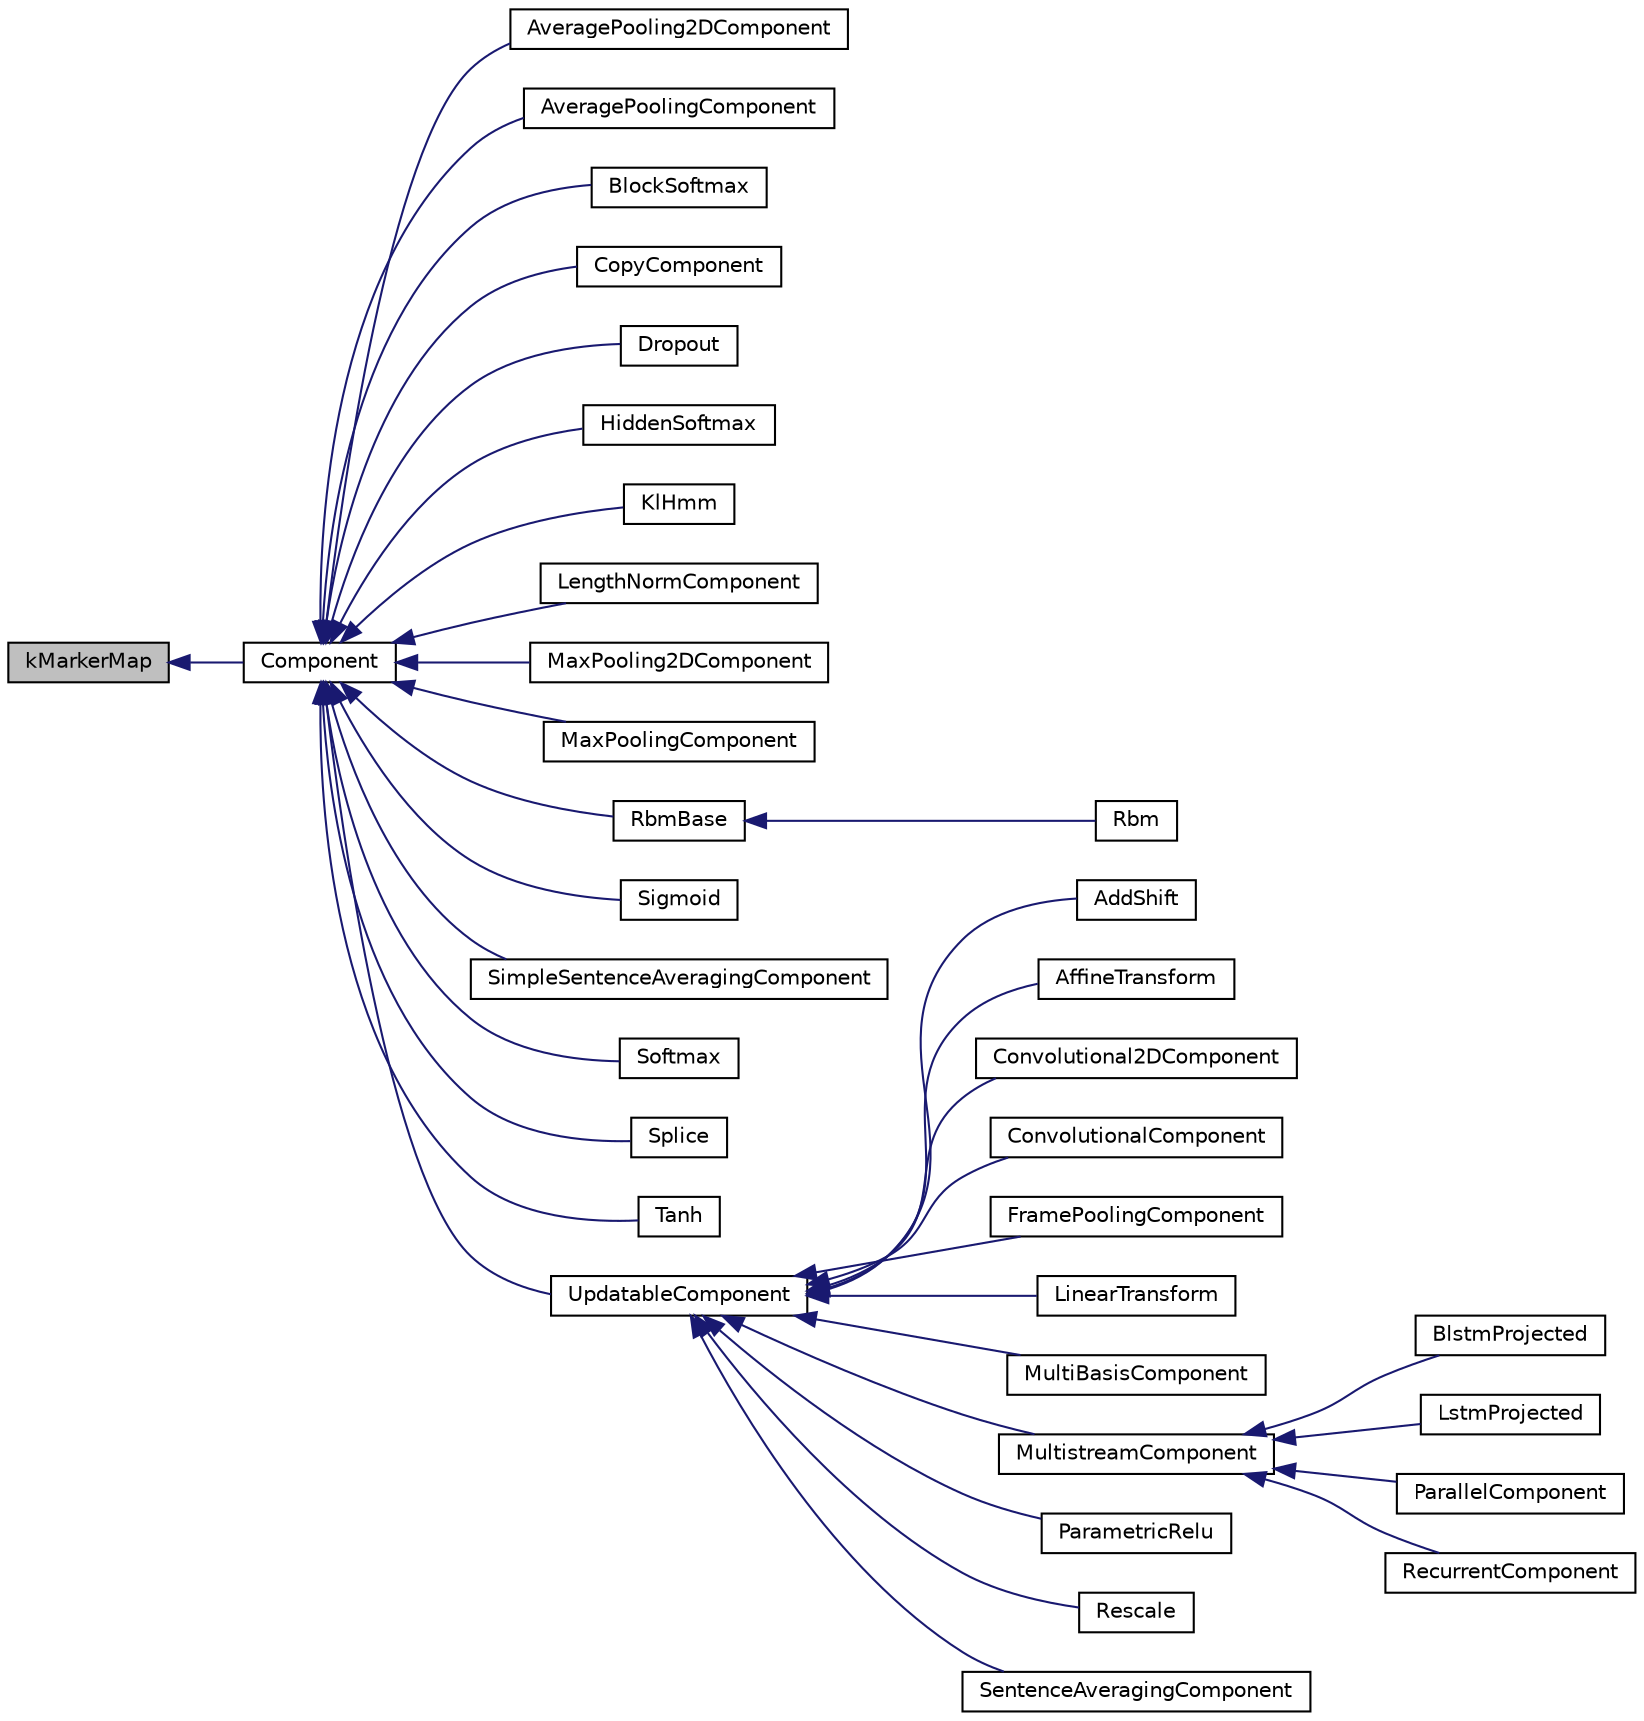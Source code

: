 digraph "kMarkerMap"
{
  edge [fontname="Helvetica",fontsize="10",labelfontname="Helvetica",labelfontsize="10"];
  node [fontname="Helvetica",fontsize="10",shape=record];
  rankdir="LR";
  Node0 [label="kMarkerMap",height=0.2,width=0.4,color="black", fillcolor="grey75", style="filled", fontcolor="black"];
  Node0 -> Node1 [dir="back",color="midnightblue",fontsize="10",style="solid",fontname="Helvetica"];
  Node1 [label="Component",height=0.2,width=0.4,color="black", fillcolor="white", style="filled",URL="$structkaldi_1_1nnet1_1_1Component.html",tooltip="Abstract class, building block of the network. "];
  Node1 -> Node2 [dir="back",color="midnightblue",fontsize="10",style="solid",fontname="Helvetica"];
  Node2 [label="AveragePooling2DComponent",height=0.2,width=0.4,color="black", fillcolor="white", style="filled",URL="$classkaldi_1_1nnet1_1_1AveragePooling2DComponent.html",tooltip="AveragePoolingComponent : The input/output matrices are split to submatrices with width &#39;pool_stride_..."];
  Node1 -> Node3 [dir="back",color="midnightblue",fontsize="10",style="solid",fontname="Helvetica"];
  Node3 [label="AveragePoolingComponent",height=0.2,width=0.4,color="black", fillcolor="white", style="filled",URL="$classkaldi_1_1nnet1_1_1AveragePoolingComponent.html",tooltip="AveragePoolingComponent : The input/output matrices are split to submatrices with width &#39;pool_stride_..."];
  Node1 -> Node4 [dir="back",color="midnightblue",fontsize="10",style="solid",fontname="Helvetica"];
  Node4 [label="BlockSoftmax",height=0.2,width=0.4,color="black", fillcolor="white", style="filled",URL="$classkaldi_1_1nnet1_1_1BlockSoftmax.html"];
  Node1 -> Node5 [dir="back",color="midnightblue",fontsize="10",style="solid",fontname="Helvetica"];
  Node5 [label="CopyComponent",height=0.2,width=0.4,color="black", fillcolor="white", style="filled",URL="$classkaldi_1_1nnet1_1_1CopyComponent.html",tooltip="Rearrange the matrix columns according to the indices in copy_from_indices_. "];
  Node1 -> Node6 [dir="back",color="midnightblue",fontsize="10",style="solid",fontname="Helvetica"];
  Node6 [label="Dropout",height=0.2,width=0.4,color="black", fillcolor="white", style="filled",URL="$classkaldi_1_1nnet1_1_1Dropout.html"];
  Node1 -> Node7 [dir="back",color="midnightblue",fontsize="10",style="solid",fontname="Helvetica"];
  Node7 [label="HiddenSoftmax",height=0.2,width=0.4,color="black", fillcolor="white", style="filled",URL="$classkaldi_1_1nnet1_1_1HiddenSoftmax.html"];
  Node1 -> Node8 [dir="back",color="midnightblue",fontsize="10",style="solid",fontname="Helvetica"];
  Node8 [label="KlHmm",height=0.2,width=0.4,color="black", fillcolor="white", style="filled",URL="$classkaldi_1_1nnet1_1_1KlHmm.html"];
  Node1 -> Node9 [dir="back",color="midnightblue",fontsize="10",style="solid",fontname="Helvetica"];
  Node9 [label="LengthNormComponent",height=0.2,width=0.4,color="black", fillcolor="white", style="filled",URL="$classkaldi_1_1nnet1_1_1LengthNormComponent.html",tooltip="Rescale the matrix-rows to have unit length (L2-norm). "];
  Node1 -> Node10 [dir="back",color="midnightblue",fontsize="10",style="solid",fontname="Helvetica"];
  Node10 [label="MaxPooling2DComponent",height=0.2,width=0.4,color="black", fillcolor="white", style="filled",URL="$classkaldi_1_1nnet1_1_1MaxPooling2DComponent.html",tooltip="MaxPoolingComponent : The input/output matrices are split to submatrices with width &#39;pool_stride_&#39;..."];
  Node1 -> Node11 [dir="back",color="midnightblue",fontsize="10",style="solid",fontname="Helvetica"];
  Node11 [label="MaxPoolingComponent",height=0.2,width=0.4,color="black", fillcolor="white", style="filled",URL="$classkaldi_1_1nnet1_1_1MaxPoolingComponent.html",tooltip="MaxPoolingComponent : The input/output matrices are split to submatrices with width &#39;pool_stride_&#39;..."];
  Node1 -> Node12 [dir="back",color="midnightblue",fontsize="10",style="solid",fontname="Helvetica"];
  Node12 [label="RbmBase",height=0.2,width=0.4,color="black", fillcolor="white", style="filled",URL="$classkaldi_1_1nnet1_1_1RbmBase.html"];
  Node12 -> Node13 [dir="back",color="midnightblue",fontsize="10",style="solid",fontname="Helvetica"];
  Node13 [label="Rbm",height=0.2,width=0.4,color="black", fillcolor="white", style="filled",URL="$classkaldi_1_1nnet1_1_1Rbm.html"];
  Node1 -> Node14 [dir="back",color="midnightblue",fontsize="10",style="solid",fontname="Helvetica"];
  Node14 [label="Sigmoid",height=0.2,width=0.4,color="black", fillcolor="white", style="filled",URL="$classkaldi_1_1nnet1_1_1Sigmoid.html"];
  Node1 -> Node15 [dir="back",color="midnightblue",fontsize="10",style="solid",fontname="Helvetica"];
  Node15 [label="SimpleSentenceAveragingComponent",height=0.2,width=0.4,color="black", fillcolor="white", style="filled",URL="$classkaldi_1_1nnet1_1_1SimpleSentenceAveragingComponent.html",tooltip="SimpleSentenceAveragingComponent does not have nested network, it is intended to be used inside of a ..."];
  Node1 -> Node16 [dir="back",color="midnightblue",fontsize="10",style="solid",fontname="Helvetica"];
  Node16 [label="Softmax",height=0.2,width=0.4,color="black", fillcolor="white", style="filled",URL="$classkaldi_1_1nnet1_1_1Softmax.html"];
  Node1 -> Node17 [dir="back",color="midnightblue",fontsize="10",style="solid",fontname="Helvetica"];
  Node17 [label="Splice",height=0.2,width=0.4,color="black", fillcolor="white", style="filled",URL="$classkaldi_1_1nnet1_1_1Splice.html",tooltip="Splices the time context of the input features in N, out k*N, FrameOffset o_1,o_2,...,o_k FrameOffset example 11frames: -5 -4 -3 -2 -1 0 1 2 3 4 5. "];
  Node1 -> Node18 [dir="back",color="midnightblue",fontsize="10",style="solid",fontname="Helvetica"];
  Node18 [label="Tanh",height=0.2,width=0.4,color="black", fillcolor="white", style="filled",URL="$classkaldi_1_1nnet1_1_1Tanh.html"];
  Node1 -> Node19 [dir="back",color="midnightblue",fontsize="10",style="solid",fontname="Helvetica"];
  Node19 [label="UpdatableComponent",height=0.2,width=0.4,color="black", fillcolor="white", style="filled",URL="$classkaldi_1_1nnet1_1_1UpdatableComponent.html",tooltip="Class UpdatableComponent is a Component which has trainable parameters, it contains SGD training hype..."];
  Node19 -> Node20 [dir="back",color="midnightblue",fontsize="10",style="solid",fontname="Helvetica"];
  Node20 [label="AddShift",height=0.2,width=0.4,color="black", fillcolor="white", style="filled",URL="$classkaldi_1_1nnet1_1_1AddShift.html",tooltip="Adds shift to all the lines of the matrix (can be used for global mean normalization) ..."];
  Node19 -> Node21 [dir="back",color="midnightblue",fontsize="10",style="solid",fontname="Helvetica"];
  Node21 [label="AffineTransform",height=0.2,width=0.4,color="black", fillcolor="white", style="filled",URL="$classkaldi_1_1nnet1_1_1AffineTransform.html"];
  Node19 -> Node22 [dir="back",color="midnightblue",fontsize="10",style="solid",fontname="Helvetica"];
  Node22 [label="Convolutional2DComponent",height=0.2,width=0.4,color="black", fillcolor="white", style="filled",URL="$classkaldi_1_1nnet1_1_1Convolutional2DComponent.html",tooltip="Convolutional2DComponent implements convolution over 2-axis (frequency and temporal) (i..."];
  Node19 -> Node23 [dir="back",color="midnightblue",fontsize="10",style="solid",fontname="Helvetica"];
  Node23 [label="ConvolutionalComponent",height=0.2,width=0.4,color="black", fillcolor="white", style="filled",URL="$classkaldi_1_1nnet1_1_1ConvolutionalComponent.html",tooltip="ConvolutionalComponent implements convolution over single axis (i.e. "];
  Node19 -> Node24 [dir="back",color="midnightblue",fontsize="10",style="solid",fontname="Helvetica"];
  Node24 [label="FramePoolingComponent",height=0.2,width=0.4,color="black", fillcolor="white", style="filled",URL="$classkaldi_1_1nnet1_1_1FramePoolingComponent.html",tooltip="FramePoolingComponent : The input/output matrices are split to frames of width &#39;feature_dim_&#39;. "];
  Node19 -> Node25 [dir="back",color="midnightblue",fontsize="10",style="solid",fontname="Helvetica"];
  Node25 [label="LinearTransform",height=0.2,width=0.4,color="black", fillcolor="white", style="filled",URL="$classkaldi_1_1nnet1_1_1LinearTransform.html"];
  Node19 -> Node26 [dir="back",color="midnightblue",fontsize="10",style="solid",fontname="Helvetica"];
  Node26 [label="MultiBasisComponent",height=0.2,width=0.4,color="black", fillcolor="white", style="filled",URL="$classkaldi_1_1nnet1_1_1MultiBasisComponent.html"];
  Node19 -> Node27 [dir="back",color="midnightblue",fontsize="10",style="solid",fontname="Helvetica"];
  Node27 [label="MultistreamComponent",height=0.2,width=0.4,color="black", fillcolor="white", style="filled",URL="$classkaldi_1_1nnet1_1_1MultistreamComponent.html",tooltip="Class MultistreamComponent is an extension of UpdatableComponent for recurrent networks, which are trained with parallel sequences. "];
  Node27 -> Node28 [dir="back",color="midnightblue",fontsize="10",style="solid",fontname="Helvetica"];
  Node28 [label="BlstmProjected",height=0.2,width=0.4,color="black", fillcolor="white", style="filled",URL="$classkaldi_1_1nnet1_1_1BlstmProjected.html"];
  Node27 -> Node29 [dir="back",color="midnightblue",fontsize="10",style="solid",fontname="Helvetica"];
  Node29 [label="LstmProjected",height=0.2,width=0.4,color="black", fillcolor="white", style="filled",URL="$classkaldi_1_1nnet1_1_1LstmProjected.html"];
  Node27 -> Node30 [dir="back",color="midnightblue",fontsize="10",style="solid",fontname="Helvetica"];
  Node30 [label="ParallelComponent",height=0.2,width=0.4,color="black", fillcolor="white", style="filled",URL="$classkaldi_1_1nnet1_1_1ParallelComponent.html"];
  Node27 -> Node31 [dir="back",color="midnightblue",fontsize="10",style="solid",fontname="Helvetica"];
  Node31 [label="RecurrentComponent",height=0.2,width=0.4,color="black", fillcolor="white", style="filled",URL="$classkaldi_1_1nnet1_1_1RecurrentComponent.html",tooltip="Component with recurrent connections, &#39;tanh&#39; non-linearity. "];
  Node19 -> Node32 [dir="back",color="midnightblue",fontsize="10",style="solid",fontname="Helvetica"];
  Node32 [label="ParametricRelu",height=0.2,width=0.4,color="black", fillcolor="white", style="filled",URL="$classkaldi_1_1nnet1_1_1ParametricRelu.html"];
  Node19 -> Node33 [dir="back",color="midnightblue",fontsize="10",style="solid",fontname="Helvetica"];
  Node33 [label="Rescale",height=0.2,width=0.4,color="black", fillcolor="white", style="filled",URL="$classkaldi_1_1nnet1_1_1Rescale.html",tooltip="Rescale the data column-wise by a vector (can be used for global variance normalization) ..."];
  Node19 -> Node34 [dir="back",color="midnightblue",fontsize="10",style="solid",fontname="Helvetica"];
  Node34 [label="SentenceAveragingComponent",height=0.2,width=0.4,color="black", fillcolor="white", style="filled",URL="$classkaldi_1_1nnet1_1_1SentenceAveragingComponent.html",tooltip="Deprecated!!!, keeping it as Katka Zmolikova used it in JSALT 2015. "];
}
